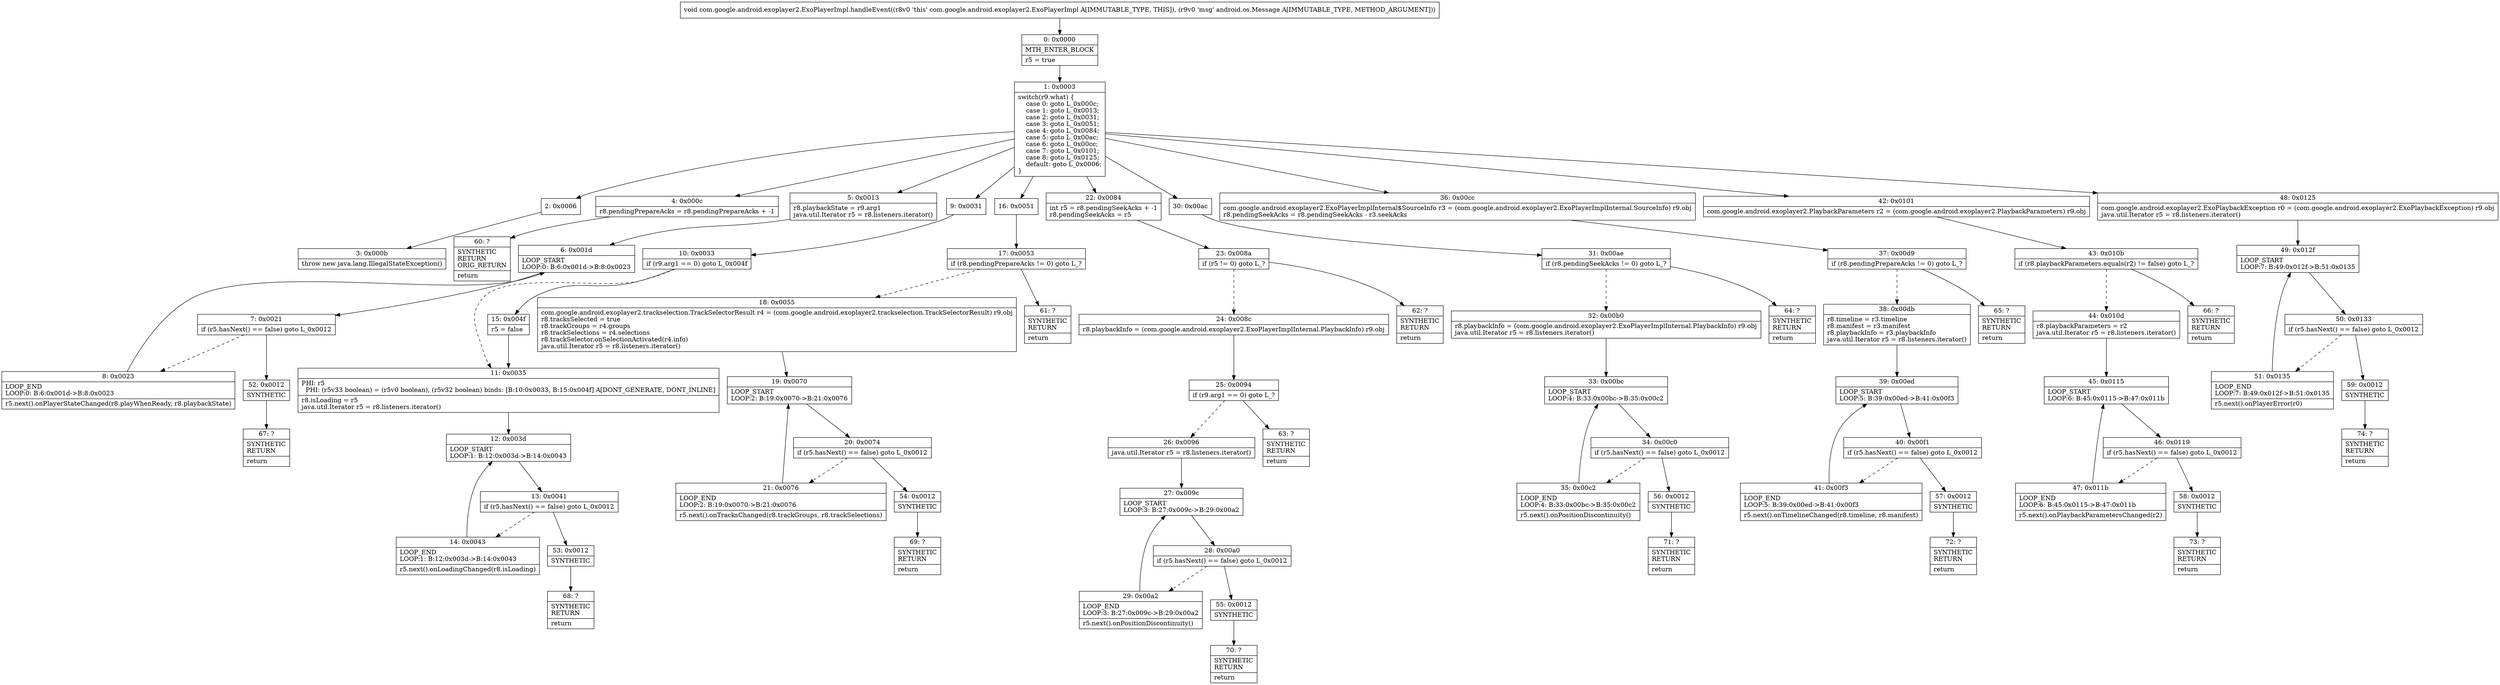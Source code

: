 digraph "CFG forcom.google.android.exoplayer2.ExoPlayerImpl.handleEvent(Landroid\/os\/Message;)V" {
Node_0 [shape=record,label="{0\:\ 0x0000|MTH_ENTER_BLOCK\l|r5 = true\l}"];
Node_1 [shape=record,label="{1\:\ 0x0003|switch(r9.what) \{\l    case 0: goto L_0x000c;\l    case 1: goto L_0x0013;\l    case 2: goto L_0x0031;\l    case 3: goto L_0x0051;\l    case 4: goto L_0x0084;\l    case 5: goto L_0x00ac;\l    case 6: goto L_0x00cc;\l    case 7: goto L_0x0101;\l    case 8: goto L_0x0125;\l    default: goto L_0x0006;\l\}\l}"];
Node_2 [shape=record,label="{2\:\ 0x0006}"];
Node_3 [shape=record,label="{3\:\ 0x000b|throw new java.lang.IllegalStateException()\l}"];
Node_4 [shape=record,label="{4\:\ 0x000c|r8.pendingPrepareAcks = r8.pendingPrepareAcks + \-1\l}"];
Node_5 [shape=record,label="{5\:\ 0x0013|r8.playbackState = r9.arg1\ljava.util.Iterator r5 = r8.listeners.iterator()\l}"];
Node_6 [shape=record,label="{6\:\ 0x001d|LOOP_START\lLOOP:0: B:6:0x001d\-\>B:8:0x0023\l}"];
Node_7 [shape=record,label="{7\:\ 0x0021|if (r5.hasNext() == false) goto L_0x0012\l}"];
Node_8 [shape=record,label="{8\:\ 0x0023|LOOP_END\lLOOP:0: B:6:0x001d\-\>B:8:0x0023\l|r5.next().onPlayerStateChanged(r8.playWhenReady, r8.playbackState)\l}"];
Node_9 [shape=record,label="{9\:\ 0x0031}"];
Node_10 [shape=record,label="{10\:\ 0x0033|if (r9.arg1 == 0) goto L_0x004f\l}"];
Node_11 [shape=record,label="{11\:\ 0x0035|PHI: r5 \l  PHI: (r5v33 boolean) = (r5v0 boolean), (r5v32 boolean) binds: [B:10:0x0033, B:15:0x004f] A[DONT_GENERATE, DONT_INLINE]\l|r8.isLoading = r5\ljava.util.Iterator r5 = r8.listeners.iterator()\l}"];
Node_12 [shape=record,label="{12\:\ 0x003d|LOOP_START\lLOOP:1: B:12:0x003d\-\>B:14:0x0043\l}"];
Node_13 [shape=record,label="{13\:\ 0x0041|if (r5.hasNext() == false) goto L_0x0012\l}"];
Node_14 [shape=record,label="{14\:\ 0x0043|LOOP_END\lLOOP:1: B:12:0x003d\-\>B:14:0x0043\l|r5.next().onLoadingChanged(r8.isLoading)\l}"];
Node_15 [shape=record,label="{15\:\ 0x004f|r5 = false\l}"];
Node_16 [shape=record,label="{16\:\ 0x0051}"];
Node_17 [shape=record,label="{17\:\ 0x0053|if (r8.pendingPrepareAcks != 0) goto L_?\l}"];
Node_18 [shape=record,label="{18\:\ 0x0055|com.google.android.exoplayer2.trackselection.TrackSelectorResult r4 = (com.google.android.exoplayer2.trackselection.TrackSelectorResult) r9.obj\lr8.tracksSelected = true\lr8.trackGroups = r4.groups\lr8.trackSelections = r4.selections\lr8.trackSelector.onSelectionActivated(r4.info)\ljava.util.Iterator r5 = r8.listeners.iterator()\l}"];
Node_19 [shape=record,label="{19\:\ 0x0070|LOOP_START\lLOOP:2: B:19:0x0070\-\>B:21:0x0076\l}"];
Node_20 [shape=record,label="{20\:\ 0x0074|if (r5.hasNext() == false) goto L_0x0012\l}"];
Node_21 [shape=record,label="{21\:\ 0x0076|LOOP_END\lLOOP:2: B:19:0x0070\-\>B:21:0x0076\l|r5.next().onTracksChanged(r8.trackGroups, r8.trackSelections)\l}"];
Node_22 [shape=record,label="{22\:\ 0x0084|int r5 = r8.pendingSeekAcks + \-1\lr8.pendingSeekAcks = r5\l}"];
Node_23 [shape=record,label="{23\:\ 0x008a|if (r5 != 0) goto L_?\l}"];
Node_24 [shape=record,label="{24\:\ 0x008c|r8.playbackInfo = (com.google.android.exoplayer2.ExoPlayerImplInternal.PlaybackInfo) r9.obj\l}"];
Node_25 [shape=record,label="{25\:\ 0x0094|if (r9.arg1 == 0) goto L_?\l}"];
Node_26 [shape=record,label="{26\:\ 0x0096|java.util.Iterator r5 = r8.listeners.iterator()\l}"];
Node_27 [shape=record,label="{27\:\ 0x009c|LOOP_START\lLOOP:3: B:27:0x009c\-\>B:29:0x00a2\l}"];
Node_28 [shape=record,label="{28\:\ 0x00a0|if (r5.hasNext() == false) goto L_0x0012\l}"];
Node_29 [shape=record,label="{29\:\ 0x00a2|LOOP_END\lLOOP:3: B:27:0x009c\-\>B:29:0x00a2\l|r5.next().onPositionDiscontinuity()\l}"];
Node_30 [shape=record,label="{30\:\ 0x00ac}"];
Node_31 [shape=record,label="{31\:\ 0x00ae|if (r8.pendingSeekAcks != 0) goto L_?\l}"];
Node_32 [shape=record,label="{32\:\ 0x00b0|r8.playbackInfo = (com.google.android.exoplayer2.ExoPlayerImplInternal.PlaybackInfo) r9.obj\ljava.util.Iterator r5 = r8.listeners.iterator()\l}"];
Node_33 [shape=record,label="{33\:\ 0x00bc|LOOP_START\lLOOP:4: B:33:0x00bc\-\>B:35:0x00c2\l}"];
Node_34 [shape=record,label="{34\:\ 0x00c0|if (r5.hasNext() == false) goto L_0x0012\l}"];
Node_35 [shape=record,label="{35\:\ 0x00c2|LOOP_END\lLOOP:4: B:33:0x00bc\-\>B:35:0x00c2\l|r5.next().onPositionDiscontinuity()\l}"];
Node_36 [shape=record,label="{36\:\ 0x00cc|com.google.android.exoplayer2.ExoPlayerImplInternal$SourceInfo r3 = (com.google.android.exoplayer2.ExoPlayerImplInternal.SourceInfo) r9.obj\lr8.pendingSeekAcks = r8.pendingSeekAcks \- r3.seekAcks\l}"];
Node_37 [shape=record,label="{37\:\ 0x00d9|if (r8.pendingPrepareAcks != 0) goto L_?\l}"];
Node_38 [shape=record,label="{38\:\ 0x00db|r8.timeline = r3.timeline\lr8.manifest = r3.manifest\lr8.playbackInfo = r3.playbackInfo\ljava.util.Iterator r5 = r8.listeners.iterator()\l}"];
Node_39 [shape=record,label="{39\:\ 0x00ed|LOOP_START\lLOOP:5: B:39:0x00ed\-\>B:41:0x00f3\l}"];
Node_40 [shape=record,label="{40\:\ 0x00f1|if (r5.hasNext() == false) goto L_0x0012\l}"];
Node_41 [shape=record,label="{41\:\ 0x00f3|LOOP_END\lLOOP:5: B:39:0x00ed\-\>B:41:0x00f3\l|r5.next().onTimelineChanged(r8.timeline, r8.manifest)\l}"];
Node_42 [shape=record,label="{42\:\ 0x0101|com.google.android.exoplayer2.PlaybackParameters r2 = (com.google.android.exoplayer2.PlaybackParameters) r9.obj\l}"];
Node_43 [shape=record,label="{43\:\ 0x010b|if (r8.playbackParameters.equals(r2) != false) goto L_?\l}"];
Node_44 [shape=record,label="{44\:\ 0x010d|r8.playbackParameters = r2\ljava.util.Iterator r5 = r8.listeners.iterator()\l}"];
Node_45 [shape=record,label="{45\:\ 0x0115|LOOP_START\lLOOP:6: B:45:0x0115\-\>B:47:0x011b\l}"];
Node_46 [shape=record,label="{46\:\ 0x0119|if (r5.hasNext() == false) goto L_0x0012\l}"];
Node_47 [shape=record,label="{47\:\ 0x011b|LOOP_END\lLOOP:6: B:45:0x0115\-\>B:47:0x011b\l|r5.next().onPlaybackParametersChanged(r2)\l}"];
Node_48 [shape=record,label="{48\:\ 0x0125|com.google.android.exoplayer2.ExoPlaybackException r0 = (com.google.android.exoplayer2.ExoPlaybackException) r9.obj\ljava.util.Iterator r5 = r8.listeners.iterator()\l}"];
Node_49 [shape=record,label="{49\:\ 0x012f|LOOP_START\lLOOP:7: B:49:0x012f\-\>B:51:0x0135\l}"];
Node_50 [shape=record,label="{50\:\ 0x0133|if (r5.hasNext() == false) goto L_0x0012\l}"];
Node_51 [shape=record,label="{51\:\ 0x0135|LOOP_END\lLOOP:7: B:49:0x012f\-\>B:51:0x0135\l|r5.next().onPlayerError(r0)\l}"];
Node_52 [shape=record,label="{52\:\ 0x0012|SYNTHETIC\l}"];
Node_53 [shape=record,label="{53\:\ 0x0012|SYNTHETIC\l}"];
Node_54 [shape=record,label="{54\:\ 0x0012|SYNTHETIC\l}"];
Node_55 [shape=record,label="{55\:\ 0x0012|SYNTHETIC\l}"];
Node_56 [shape=record,label="{56\:\ 0x0012|SYNTHETIC\l}"];
Node_57 [shape=record,label="{57\:\ 0x0012|SYNTHETIC\l}"];
Node_58 [shape=record,label="{58\:\ 0x0012|SYNTHETIC\l}"];
Node_59 [shape=record,label="{59\:\ 0x0012|SYNTHETIC\l}"];
Node_60 [shape=record,label="{60\:\ ?|SYNTHETIC\lRETURN\lORIG_RETURN\l|return\l}"];
Node_61 [shape=record,label="{61\:\ ?|SYNTHETIC\lRETURN\l|return\l}"];
Node_62 [shape=record,label="{62\:\ ?|SYNTHETIC\lRETURN\l|return\l}"];
Node_63 [shape=record,label="{63\:\ ?|SYNTHETIC\lRETURN\l|return\l}"];
Node_64 [shape=record,label="{64\:\ ?|SYNTHETIC\lRETURN\l|return\l}"];
Node_65 [shape=record,label="{65\:\ ?|SYNTHETIC\lRETURN\l|return\l}"];
Node_66 [shape=record,label="{66\:\ ?|SYNTHETIC\lRETURN\l|return\l}"];
Node_67 [shape=record,label="{67\:\ ?|SYNTHETIC\lRETURN\l|return\l}"];
Node_68 [shape=record,label="{68\:\ ?|SYNTHETIC\lRETURN\l|return\l}"];
Node_69 [shape=record,label="{69\:\ ?|SYNTHETIC\lRETURN\l|return\l}"];
Node_70 [shape=record,label="{70\:\ ?|SYNTHETIC\lRETURN\l|return\l}"];
Node_71 [shape=record,label="{71\:\ ?|SYNTHETIC\lRETURN\l|return\l}"];
Node_72 [shape=record,label="{72\:\ ?|SYNTHETIC\lRETURN\l|return\l}"];
Node_73 [shape=record,label="{73\:\ ?|SYNTHETIC\lRETURN\l|return\l}"];
Node_74 [shape=record,label="{74\:\ ?|SYNTHETIC\lRETURN\l|return\l}"];
MethodNode[shape=record,label="{void com.google.android.exoplayer2.ExoPlayerImpl.handleEvent((r8v0 'this' com.google.android.exoplayer2.ExoPlayerImpl A[IMMUTABLE_TYPE, THIS]), (r9v0 'msg' android.os.Message A[IMMUTABLE_TYPE, METHOD_ARGUMENT])) }"];
MethodNode -> Node_0;
Node_0 -> Node_1;
Node_1 -> Node_2;
Node_1 -> Node_4;
Node_1 -> Node_5;
Node_1 -> Node_9;
Node_1 -> Node_16;
Node_1 -> Node_22;
Node_1 -> Node_30;
Node_1 -> Node_36;
Node_1 -> Node_42;
Node_1 -> Node_48;
Node_2 -> Node_3;
Node_4 -> Node_60;
Node_5 -> Node_6;
Node_6 -> Node_7;
Node_7 -> Node_8[style=dashed];
Node_7 -> Node_52;
Node_8 -> Node_6;
Node_9 -> Node_10;
Node_10 -> Node_11[style=dashed];
Node_10 -> Node_15;
Node_11 -> Node_12;
Node_12 -> Node_13;
Node_13 -> Node_14[style=dashed];
Node_13 -> Node_53;
Node_14 -> Node_12;
Node_15 -> Node_11;
Node_16 -> Node_17;
Node_17 -> Node_18[style=dashed];
Node_17 -> Node_61;
Node_18 -> Node_19;
Node_19 -> Node_20;
Node_20 -> Node_21[style=dashed];
Node_20 -> Node_54;
Node_21 -> Node_19;
Node_22 -> Node_23;
Node_23 -> Node_24[style=dashed];
Node_23 -> Node_62;
Node_24 -> Node_25;
Node_25 -> Node_26[style=dashed];
Node_25 -> Node_63;
Node_26 -> Node_27;
Node_27 -> Node_28;
Node_28 -> Node_29[style=dashed];
Node_28 -> Node_55;
Node_29 -> Node_27;
Node_30 -> Node_31;
Node_31 -> Node_32[style=dashed];
Node_31 -> Node_64;
Node_32 -> Node_33;
Node_33 -> Node_34;
Node_34 -> Node_35[style=dashed];
Node_34 -> Node_56;
Node_35 -> Node_33;
Node_36 -> Node_37;
Node_37 -> Node_38[style=dashed];
Node_37 -> Node_65;
Node_38 -> Node_39;
Node_39 -> Node_40;
Node_40 -> Node_41[style=dashed];
Node_40 -> Node_57;
Node_41 -> Node_39;
Node_42 -> Node_43;
Node_43 -> Node_44[style=dashed];
Node_43 -> Node_66;
Node_44 -> Node_45;
Node_45 -> Node_46;
Node_46 -> Node_47[style=dashed];
Node_46 -> Node_58;
Node_47 -> Node_45;
Node_48 -> Node_49;
Node_49 -> Node_50;
Node_50 -> Node_51[style=dashed];
Node_50 -> Node_59;
Node_51 -> Node_49;
Node_52 -> Node_67;
Node_53 -> Node_68;
Node_54 -> Node_69;
Node_55 -> Node_70;
Node_56 -> Node_71;
Node_57 -> Node_72;
Node_58 -> Node_73;
Node_59 -> Node_74;
}

